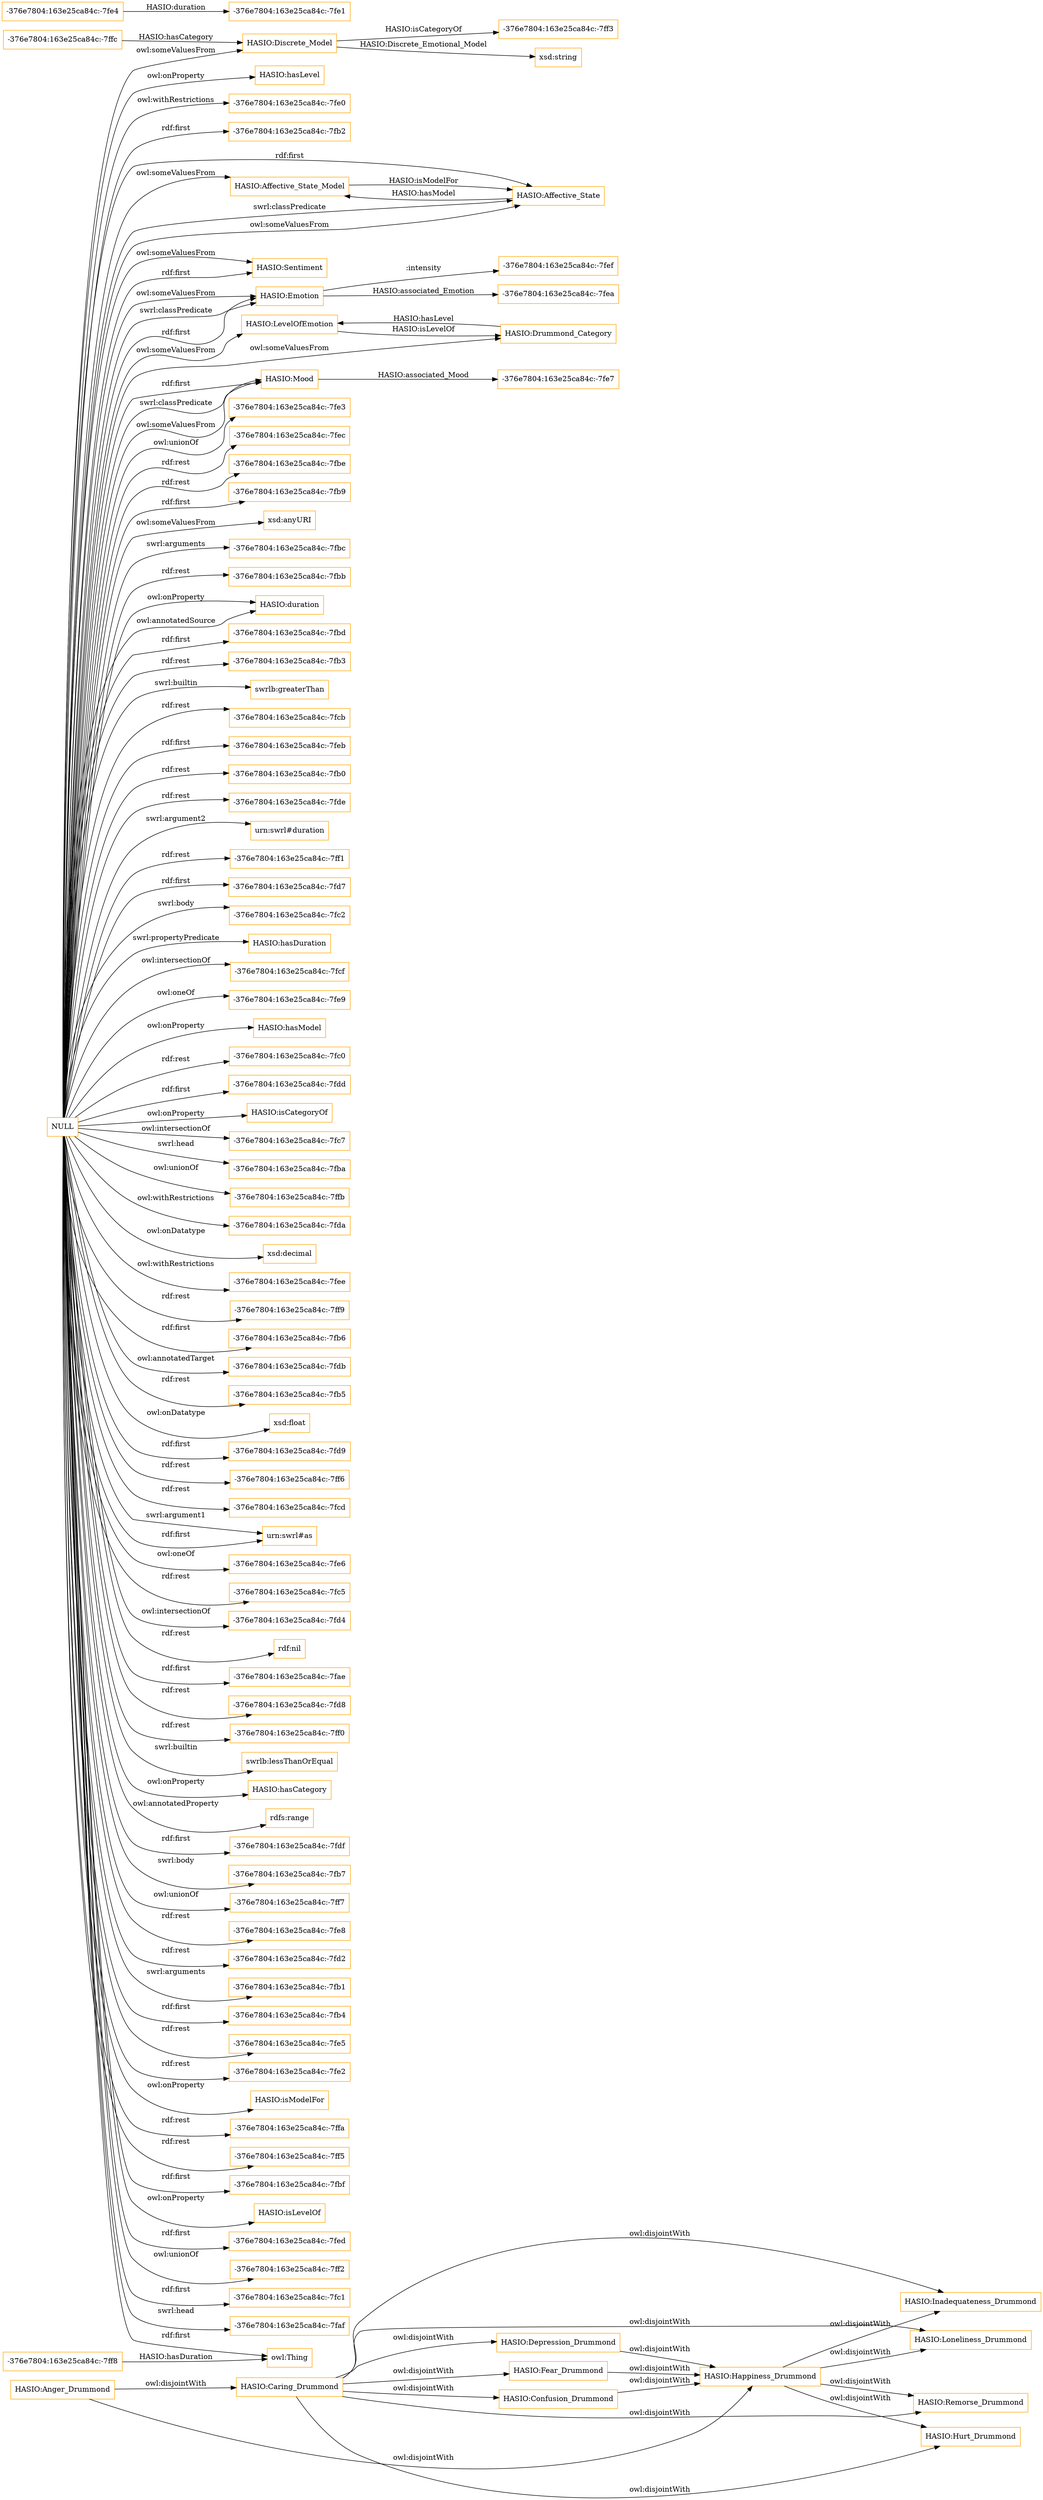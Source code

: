 digraph ar2dtool_diagram { 
rankdir=LR;
size="1501"
node [shape = rectangle, color="orange"]; "HASIO:Happiness_Drummond" "HASIO:Affective_State_Model" "HASIO:Loneliness_Drummond" "HASIO:Sentiment" "HASIO:Emotion" "HASIO:Affective_State" "HASIO:LevelOfEmotion" "HASIO:Confusion_Drummond" "HASIO:Mood" "HASIO:Remorse_Drummond" "HASIO:Anger_Drummond" "HASIO:Inadequateness_Drummond" "HASIO:Fear_Drummond" "HASIO:Depression_Drummond" "-376e7804:163e25ca84c:-7fe4" "HASIO:Drummond_Category" "HASIO:Hurt_Drummond" "HASIO:Caring_Drummond" "-376e7804:163e25ca84c:-7ffc" "HASIO:Discrete_Model" "-376e7804:163e25ca84c:-7ff8" "-376e7804:163e25ca84c:-7ff3" ; /*classes style*/
	"NULL" -> "-376e7804:163e25ca84c:-7fec" [ label = "rdf:rest" ];
	"NULL" -> "HASIO:Drummond_Category" [ label = "owl:someValuesFrom" ];
	"NULL" -> "-376e7804:163e25ca84c:-7fbe" [ label = "rdf:rest" ];
	"NULL" -> "-376e7804:163e25ca84c:-7fb9" [ label = "rdf:first" ];
	"NULL" -> "xsd:anyURI" [ label = "owl:someValuesFrom" ];
	"NULL" -> "-376e7804:163e25ca84c:-7fbc" [ label = "swrl:arguments" ];
	"NULL" -> "-376e7804:163e25ca84c:-7fbb" [ label = "rdf:rest" ];
	"NULL" -> "HASIO:duration" [ label = "owl:onProperty" ];
	"NULL" -> "-376e7804:163e25ca84c:-7fbd" [ label = "rdf:first" ];
	"NULL" -> "-376e7804:163e25ca84c:-7fb3" [ label = "rdf:rest" ];
	"NULL" -> "swrlb:greaterThan" [ label = "swrl:builtin" ];
	"NULL" -> "-376e7804:163e25ca84c:-7fcb" [ label = "rdf:rest" ];
	"NULL" -> "HASIO:Discrete_Model" [ label = "owl:someValuesFrom" ];
	"NULL" -> "-376e7804:163e25ca84c:-7feb" [ label = "rdf:first" ];
	"NULL" -> "-376e7804:163e25ca84c:-7fb0" [ label = "rdf:rest" ];
	"NULL" -> "-376e7804:163e25ca84c:-7fde" [ label = "rdf:rest" ];
	"NULL" -> "urn:swrl#duration" [ label = "swrl:argument2" ];
	"NULL" -> "-376e7804:163e25ca84c:-7ff1" [ label = "rdf:rest" ];
	"NULL" -> "-376e7804:163e25ca84c:-7fd7" [ label = "rdf:first" ];
	"NULL" -> "-376e7804:163e25ca84c:-7fc2" [ label = "swrl:body" ];
	"NULL" -> "HASIO:hasDuration" [ label = "swrl:propertyPredicate" ];
	"NULL" -> "-376e7804:163e25ca84c:-7fcf" [ label = "owl:intersectionOf" ];
	"NULL" -> "-376e7804:163e25ca84c:-7fe9" [ label = "owl:oneOf" ];
	"NULL" -> "HASIO:hasModel" [ label = "owl:onProperty" ];
	"NULL" -> "-376e7804:163e25ca84c:-7fc0" [ label = "rdf:rest" ];
	"NULL" -> "-376e7804:163e25ca84c:-7fdd" [ label = "rdf:first" ];
	"NULL" -> "HASIO:isCategoryOf" [ label = "owl:onProperty" ];
	"NULL" -> "-376e7804:163e25ca84c:-7fc7" [ label = "owl:intersectionOf" ];
	"NULL" -> "-376e7804:163e25ca84c:-7fba" [ label = "swrl:head" ];
	"NULL" -> "-376e7804:163e25ca84c:-7ffb" [ label = "owl:unionOf" ];
	"NULL" -> "-376e7804:163e25ca84c:-7fda" [ label = "owl:withRestrictions" ];
	"NULL" -> "xsd:decimal" [ label = "owl:onDatatype" ];
	"NULL" -> "-376e7804:163e25ca84c:-7fee" [ label = "owl:withRestrictions" ];
	"NULL" -> "-376e7804:163e25ca84c:-7ff9" [ label = "rdf:rest" ];
	"NULL" -> "-376e7804:163e25ca84c:-7fb6" [ label = "rdf:first" ];
	"NULL" -> "-376e7804:163e25ca84c:-7fdb" [ label = "owl:annotatedTarget" ];
	"NULL" -> "HASIO:LevelOfEmotion" [ label = "owl:someValuesFrom" ];
	"NULL" -> "-376e7804:163e25ca84c:-7fb5" [ label = "rdf:rest" ];
	"NULL" -> "xsd:float" [ label = "owl:onDatatype" ];
	"NULL" -> "-376e7804:163e25ca84c:-7fd9" [ label = "rdf:first" ];
	"NULL" -> "-376e7804:163e25ca84c:-7ff6" [ label = "rdf:rest" ];
	"NULL" -> "-376e7804:163e25ca84c:-7fcd" [ label = "rdf:rest" ];
	"NULL" -> "urn:swrl#as" [ label = "swrl:argument1" ];
	"NULL" -> "HASIO:Mood" [ label = "swrl:classPredicate" ];
	"NULL" -> "HASIO:Affective_State_Model" [ label = "owl:someValuesFrom" ];
	"NULL" -> "-376e7804:163e25ca84c:-7fe6" [ label = "owl:oneOf" ];
	"NULL" -> "HASIO:Emotion" [ label = "swrl:classPredicate" ];
	"NULL" -> "-376e7804:163e25ca84c:-7fc5" [ label = "rdf:rest" ];
	"NULL" -> "-376e7804:163e25ca84c:-7fd4" [ label = "owl:intersectionOf" ];
	"NULL" -> "rdf:nil" [ label = "rdf:rest" ];
	"NULL" -> "-376e7804:163e25ca84c:-7fae" [ label = "rdf:first" ];
	"NULL" -> "-376e7804:163e25ca84c:-7fd8" [ label = "rdf:rest" ];
	"NULL" -> "-376e7804:163e25ca84c:-7ff0" [ label = "rdf:rest" ];
	"NULL" -> "swrlb:lessThanOrEqual" [ label = "swrl:builtin" ];
	"NULL" -> "HASIO:hasCategory" [ label = "owl:onProperty" ];
	"NULL" -> "HASIO:Mood" [ label = "owl:someValuesFrom" ];
	"NULL" -> "rdfs:range" [ label = "owl:annotatedProperty" ];
	"NULL" -> "HASIO:Affective_State" [ label = "swrl:classPredicate" ];
	"NULL" -> "-376e7804:163e25ca84c:-7fdf" [ label = "rdf:first" ];
	"NULL" -> "-376e7804:163e25ca84c:-7fb7" [ label = "swrl:body" ];
	"NULL" -> "HASIO:Sentiment" [ label = "owl:someValuesFrom" ];
	"NULL" -> "HASIO:Emotion" [ label = "rdf:first" ];
	"NULL" -> "-376e7804:163e25ca84c:-7ff7" [ label = "owl:unionOf" ];
	"NULL" -> "-376e7804:163e25ca84c:-7fe8" [ label = "rdf:rest" ];
	"NULL" -> "-376e7804:163e25ca84c:-7fd2" [ label = "rdf:rest" ];
	"NULL" -> "-376e7804:163e25ca84c:-7fb1" [ label = "swrl:arguments" ];
	"NULL" -> "HASIO:duration" [ label = "owl:annotatedSource" ];
	"NULL" -> "-376e7804:163e25ca84c:-7fb4" [ label = "rdf:first" ];
	"NULL" -> "owl:Thing" [ label = "rdf:first" ];
	"NULL" -> "-376e7804:163e25ca84c:-7fe5" [ label = "rdf:rest" ];
	"NULL" -> "HASIO:Emotion" [ label = "owl:someValuesFrom" ];
	"NULL" -> "HASIO:Affective_State" [ label = "owl:someValuesFrom" ];
	"NULL" -> "-376e7804:163e25ca84c:-7fe2" [ label = "rdf:rest" ];
	"NULL" -> "HASIO:isModelFor" [ label = "owl:onProperty" ];
	"NULL" -> "-376e7804:163e25ca84c:-7ffa" [ label = "rdf:rest" ];
	"NULL" -> "-376e7804:163e25ca84c:-7ff5" [ label = "rdf:rest" ];
	"NULL" -> "urn:swrl#as" [ label = "rdf:first" ];
	"NULL" -> "-376e7804:163e25ca84c:-7fbf" [ label = "rdf:first" ];
	"NULL" -> "HASIO:isLevelOf" [ label = "owl:onProperty" ];
	"NULL" -> "HASIO:Mood" [ label = "rdf:first" ];
	"NULL" -> "-376e7804:163e25ca84c:-7fed" [ label = "rdf:first" ];
	"NULL" -> "HASIO:Affective_State" [ label = "rdf:first" ];
	"NULL" -> "-376e7804:163e25ca84c:-7ff2" [ label = "owl:unionOf" ];
	"NULL" -> "-376e7804:163e25ca84c:-7fc1" [ label = "rdf:first" ];
	"NULL" -> "-376e7804:163e25ca84c:-7faf" [ label = "swrl:head" ];
	"NULL" -> "HASIO:hasLevel" [ label = "owl:onProperty" ];
	"NULL" -> "HASIO:Sentiment" [ label = "rdf:first" ];
	"NULL" -> "-376e7804:163e25ca84c:-7fe0" [ label = "owl:withRestrictions" ];
	"NULL" -> "-376e7804:163e25ca84c:-7fb2" [ label = "rdf:first" ];
	"NULL" -> "-376e7804:163e25ca84c:-7fe3" [ label = "owl:unionOf" ];
	"HASIO:Anger_Drummond" -> "HASIO:Happiness_Drummond" [ label = "owl:disjointWith" ];
	"HASIO:Anger_Drummond" -> "HASIO:Caring_Drummond" [ label = "owl:disjointWith" ];
	"HASIO:Depression_Drummond" -> "HASIO:Happiness_Drummond" [ label = "owl:disjointWith" ];
	"HASIO:Caring_Drummond" -> "HASIO:Remorse_Drummond" [ label = "owl:disjointWith" ];
	"HASIO:Caring_Drummond" -> "HASIO:Loneliness_Drummond" [ label = "owl:disjointWith" ];
	"HASIO:Caring_Drummond" -> "HASIO:Inadequateness_Drummond" [ label = "owl:disjointWith" ];
	"HASIO:Caring_Drummond" -> "HASIO:Hurt_Drummond" [ label = "owl:disjointWith" ];
	"HASIO:Caring_Drummond" -> "HASIO:Fear_Drummond" [ label = "owl:disjointWith" ];
	"HASIO:Caring_Drummond" -> "HASIO:Depression_Drummond" [ label = "owl:disjointWith" ];
	"HASIO:Caring_Drummond" -> "HASIO:Confusion_Drummond" [ label = "owl:disjointWith" ];
	"HASIO:Happiness_Drummond" -> "HASIO:Remorse_Drummond" [ label = "owl:disjointWith" ];
	"HASIO:Happiness_Drummond" -> "HASIO:Loneliness_Drummond" [ label = "owl:disjointWith" ];
	"HASIO:Happiness_Drummond" -> "HASIO:Inadequateness_Drummond" [ label = "owl:disjointWith" ];
	"HASIO:Happiness_Drummond" -> "HASIO:Hurt_Drummond" [ label = "owl:disjointWith" ];
	"HASIO:Confusion_Drummond" -> "HASIO:Happiness_Drummond" [ label = "owl:disjointWith" ];
	"HASIO:Fear_Drummond" -> "HASIO:Happiness_Drummond" [ label = "owl:disjointWith" ];
	"HASIO:Mood" -> "-376e7804:163e25ca84c:-7fe7" [ label = "HASIO:associated_Mood" ];
	"HASIO:Discrete_Model" -> "xsd:string" [ label = "HASIO:Discrete_Emotional_Model" ];
	"HASIO:Emotion" -> "-376e7804:163e25ca84c:-7fef" [ label = ":intensity" ];
	"HASIO:LevelOfEmotion" -> "HASIO:Drummond_Category" [ label = "HASIO:isLevelOf" ];
	"HASIO:Drummond_Category" -> "HASIO:LevelOfEmotion" [ label = "HASIO:hasLevel" ];
	"HASIO:Emotion" -> "-376e7804:163e25ca84c:-7fea" [ label = "HASIO:associated_Emotion" ];
	"-376e7804:163e25ca84c:-7ffc" -> "HASIO:Discrete_Model" [ label = "HASIO:hasCategory" ];
	"HASIO:Affective_State_Model" -> "HASIO:Affective_State" [ label = "HASIO:isModelFor" ];
	"HASIO:Discrete_Model" -> "-376e7804:163e25ca84c:-7ff3" [ label = "HASIO:isCategoryOf" ];
	"-376e7804:163e25ca84c:-7fe4" -> "-376e7804:163e25ca84c:-7fe1" [ label = "HASIO:duration" ];
	"HASIO:Affective_State" -> "HASIO:Affective_State_Model" [ label = "HASIO:hasModel" ];
	"-376e7804:163e25ca84c:-7ff8" -> "owl:Thing" [ label = "HASIO:hasDuration" ];

}
